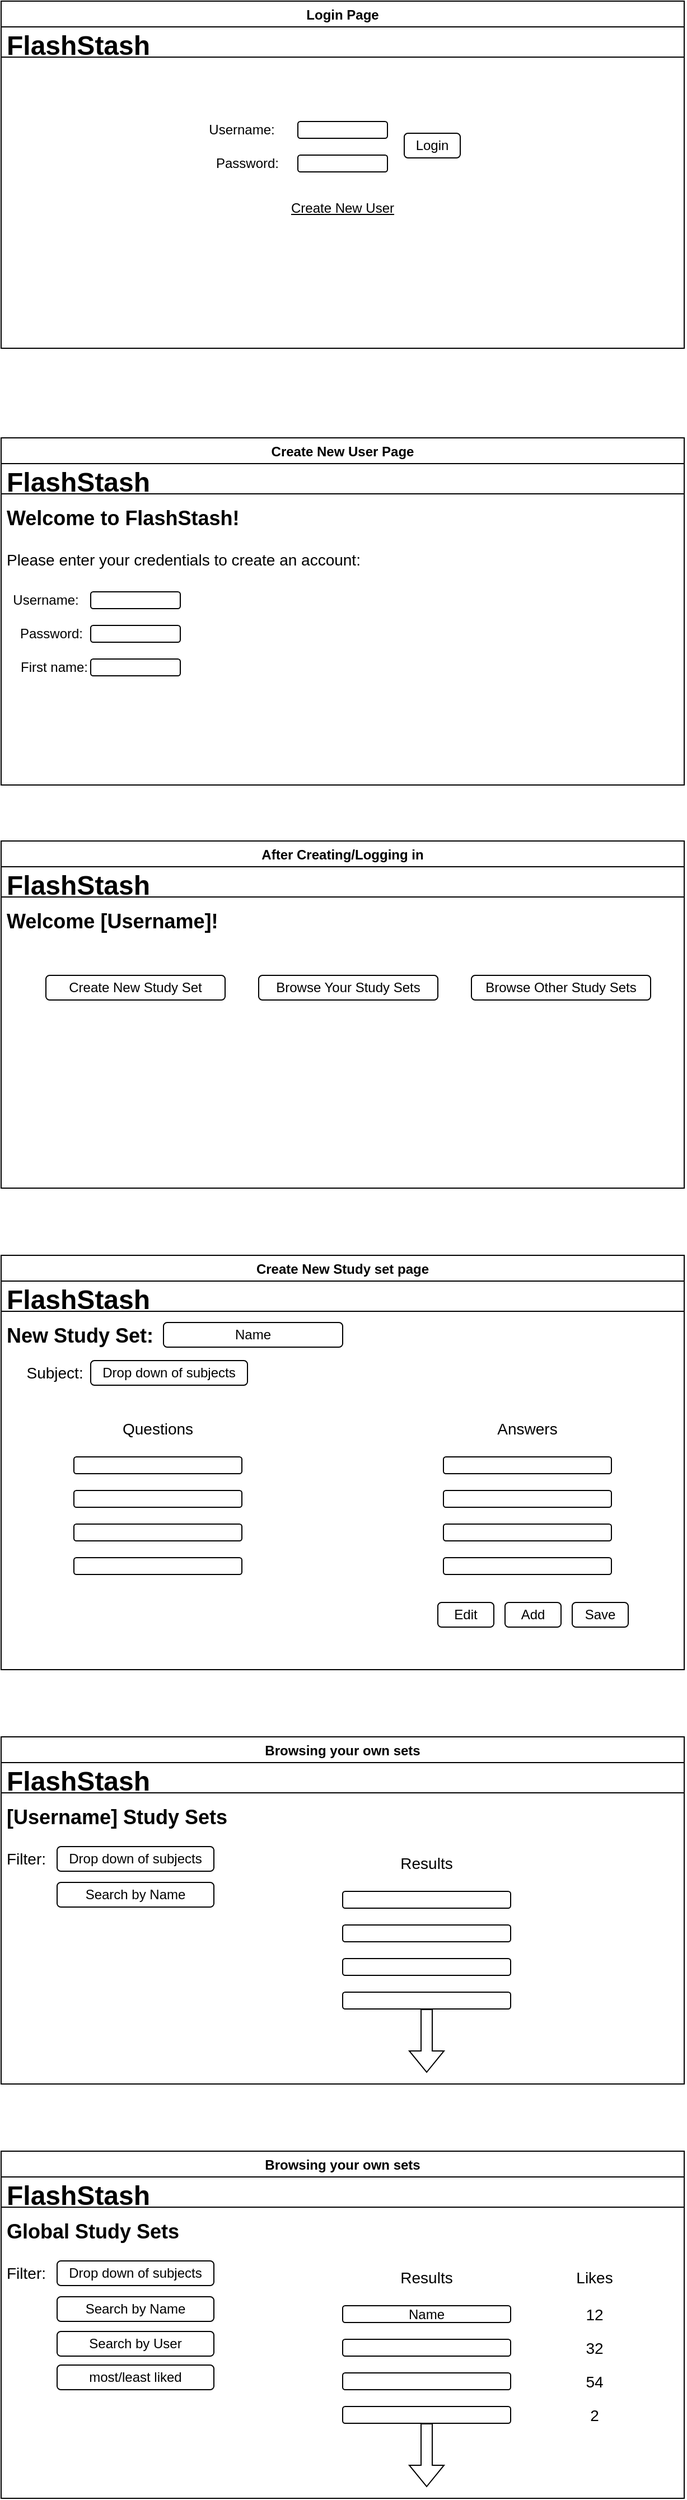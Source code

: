 <mxfile version="20.5.1" type="device"><diagram id="R2lEEEUBdFMjLlhIrx00" name="Page-1"><mxGraphModel dx="1242" dy="714" grid="1" gridSize="10" guides="1" tooltips="1" connect="1" arrows="1" fold="1" page="1" pageScale="1" pageWidth="850" pageHeight="1100" math="0" shadow="0" extFonts="Permanent Marker^https://fonts.googleapis.com/css?family=Permanent+Marker"><root><mxCell id="0"/><mxCell id="1" parent="0"/><mxCell id="w8JnbPmM50yeXTB48bpd-1" value="Login Page" style="swimlane;" vertex="1" parent="1"><mxGeometry x="120" y="30" width="610" height="310" as="geometry"/></mxCell><mxCell id="w8JnbPmM50yeXTB48bpd-2" value="&lt;h1&gt;FlashStash&lt;/h1&gt;" style="text;html=1;strokeColor=none;fillColor=none;spacing=5;spacingTop=-20;whiteSpace=wrap;overflow=hidden;rounded=0;" vertex="1" parent="w8JnbPmM50yeXTB48bpd-1"><mxGeometry y="20" width="190" height="120" as="geometry"/></mxCell><mxCell id="w8JnbPmM50yeXTB48bpd-4" value="Username:" style="text;html=1;strokeColor=none;fillColor=none;align=center;verticalAlign=middle;whiteSpace=wrap;rounded=0;" vertex="1" parent="w8JnbPmM50yeXTB48bpd-1"><mxGeometry x="175" y="100" width="80" height="30" as="geometry"/></mxCell><mxCell id="w8JnbPmM50yeXTB48bpd-5" value="" style="rounded=1;whiteSpace=wrap;html=1;rotation=-180;" vertex="1" parent="w8JnbPmM50yeXTB48bpd-1"><mxGeometry x="265" y="107.5" width="80" height="15" as="geometry"/></mxCell><mxCell id="w8JnbPmM50yeXTB48bpd-6" value="" style="rounded=1;whiteSpace=wrap;html=1;rotation=-180;" vertex="1" parent="w8JnbPmM50yeXTB48bpd-1"><mxGeometry x="265" y="137.5" width="80" height="15" as="geometry"/></mxCell><mxCell id="w8JnbPmM50yeXTB48bpd-7" value="Password:" style="text;html=1;strokeColor=none;fillColor=none;align=center;verticalAlign=middle;whiteSpace=wrap;rounded=0;" vertex="1" parent="w8JnbPmM50yeXTB48bpd-1"><mxGeometry x="190" y="130" width="60" height="30" as="geometry"/></mxCell><mxCell id="w8JnbPmM50yeXTB48bpd-8" value="&lt;u&gt;Create New User&lt;/u&gt;" style="text;html=1;strokeColor=none;fillColor=none;align=center;verticalAlign=middle;whiteSpace=wrap;rounded=0;" vertex="1" parent="w8JnbPmM50yeXTB48bpd-1"><mxGeometry x="255" y="170" width="100" height="30" as="geometry"/></mxCell><mxCell id="w8JnbPmM50yeXTB48bpd-10" value="Login" style="rounded=1;whiteSpace=wrap;html=1;" vertex="1" parent="w8JnbPmM50yeXTB48bpd-1"><mxGeometry x="360" y="118" width="50" height="22" as="geometry"/></mxCell><mxCell id="w8JnbPmM50yeXTB48bpd-3" value="" style="endArrow=none;html=1;rounded=0;exitX=0;exitY=0.25;exitDx=0;exitDy=0;" edge="1" parent="1" source="w8JnbPmM50yeXTB48bpd-2"><mxGeometry width="50" height="50" relative="1" as="geometry"><mxPoint x="400" y="390" as="sourcePoint"/><mxPoint x="730" y="80" as="targetPoint"/></mxGeometry></mxCell><mxCell id="w8JnbPmM50yeXTB48bpd-13" value="Create New User Page" style="swimlane;" vertex="1" parent="1"><mxGeometry x="120" y="420" width="610" height="310" as="geometry"/></mxCell><mxCell id="w8JnbPmM50yeXTB48bpd-14" value="&lt;h1&gt;FlashStash&lt;/h1&gt;" style="text;html=1;strokeColor=none;fillColor=none;spacing=5;spacingTop=-20;whiteSpace=wrap;overflow=hidden;rounded=0;" vertex="1" parent="w8JnbPmM50yeXTB48bpd-13"><mxGeometry y="20" width="190" height="120" as="geometry"/></mxCell><mxCell id="w8JnbPmM50yeXTB48bpd-25" value="&lt;h1&gt;&lt;font style=&quot;font-size: 18px;&quot;&gt;Welcome to FlashStash!&lt;/font&gt;&lt;/h1&gt;&lt;div&gt;&lt;font style=&quot;font-size: 14px;&quot;&gt;Please enter your credentials to create an account:&lt;/font&gt;&lt;/div&gt;" style="text;html=1;strokeColor=none;fillColor=none;spacing=5;spacingTop=-20;whiteSpace=wrap;overflow=hidden;rounded=0;" vertex="1" parent="w8JnbPmM50yeXTB48bpd-13"><mxGeometry y="50" width="340" height="70" as="geometry"/></mxCell><mxCell id="w8JnbPmM50yeXTB48bpd-26" value="Username:" style="text;html=1;strokeColor=none;fillColor=none;align=center;verticalAlign=middle;whiteSpace=wrap;rounded=0;" vertex="1" parent="w8JnbPmM50yeXTB48bpd-13"><mxGeometry y="130" width="80" height="30" as="geometry"/></mxCell><mxCell id="w8JnbPmM50yeXTB48bpd-28" value="" style="rounded=1;whiteSpace=wrap;html=1;rotation=-180;" vertex="1" parent="w8JnbPmM50yeXTB48bpd-13"><mxGeometry x="80" y="167.5" width="80" height="15" as="geometry"/></mxCell><mxCell id="w8JnbPmM50yeXTB48bpd-29" value="Password:" style="text;html=1;strokeColor=none;fillColor=none;align=center;verticalAlign=middle;whiteSpace=wrap;rounded=0;" vertex="1" parent="w8JnbPmM50yeXTB48bpd-13"><mxGeometry x="15" y="160" width="60" height="30" as="geometry"/></mxCell><mxCell id="w8JnbPmM50yeXTB48bpd-31" value="" style="rounded=1;whiteSpace=wrap;html=1;rotation=-180;" vertex="1" parent="w8JnbPmM50yeXTB48bpd-13"><mxGeometry x="80" y="197.5" width="80" height="15" as="geometry"/></mxCell><mxCell id="w8JnbPmM50yeXTB48bpd-32" value="First name:" style="text;html=1;strokeColor=none;fillColor=none;align=center;verticalAlign=middle;whiteSpace=wrap;rounded=0;" vertex="1" parent="w8JnbPmM50yeXTB48bpd-13"><mxGeometry x="15" y="190" width="65" height="30" as="geometry"/></mxCell><mxCell id="w8JnbPmM50yeXTB48bpd-64" value="" style="rounded=1;whiteSpace=wrap;html=1;rotation=-180;" vertex="1" parent="w8JnbPmM50yeXTB48bpd-13"><mxGeometry x="80" y="137.5" width="80" height="15" as="geometry"/></mxCell><mxCell id="w8JnbPmM50yeXTB48bpd-21" value="" style="endArrow=none;html=1;rounded=0;exitX=0;exitY=0.25;exitDx=0;exitDy=0;" edge="1" parent="1" source="w8JnbPmM50yeXTB48bpd-14"><mxGeometry width="50" height="50" relative="1" as="geometry"><mxPoint x="400" y="780" as="sourcePoint"/><mxPoint x="730" y="470" as="targetPoint"/></mxGeometry></mxCell><mxCell id="w8JnbPmM50yeXTB48bpd-35" value="After Creating/Logging in" style="swimlane;" vertex="1" parent="1"><mxGeometry x="120" y="780" width="610" height="310" as="geometry"/></mxCell><mxCell id="w8JnbPmM50yeXTB48bpd-36" value="&lt;h1&gt;FlashStash&lt;/h1&gt;" style="text;html=1;strokeColor=none;fillColor=none;spacing=5;spacingTop=-20;whiteSpace=wrap;overflow=hidden;rounded=0;" vertex="1" parent="w8JnbPmM50yeXTB48bpd-35"><mxGeometry y="20" width="190" height="120" as="geometry"/></mxCell><mxCell id="w8JnbPmM50yeXTB48bpd-45" value="&lt;h1&gt;&lt;font style=&quot;font-size: 18px;&quot;&gt;Welcome [Username]!&lt;/font&gt;&lt;/h1&gt;" style="text;html=1;strokeColor=none;fillColor=none;spacing=5;spacingTop=-20;whiteSpace=wrap;overflow=hidden;rounded=0;" vertex="1" parent="w8JnbPmM50yeXTB48bpd-35"><mxGeometry y="50" width="340" height="70" as="geometry"/></mxCell><mxCell id="w8JnbPmM50yeXTB48bpd-46" value="Create New Study Set" style="rounded=1;whiteSpace=wrap;html=1;" vertex="1" parent="w8JnbPmM50yeXTB48bpd-35"><mxGeometry x="40" y="120" width="160" height="22" as="geometry"/></mxCell><mxCell id="w8JnbPmM50yeXTB48bpd-47" value="Browse Your Study Sets" style="rounded=1;whiteSpace=wrap;html=1;" vertex="1" parent="w8JnbPmM50yeXTB48bpd-35"><mxGeometry x="230" y="120" width="160" height="22" as="geometry"/></mxCell><mxCell id="w8JnbPmM50yeXTB48bpd-48" value="Browse Other Study Sets" style="rounded=1;whiteSpace=wrap;html=1;" vertex="1" parent="w8JnbPmM50yeXTB48bpd-35"><mxGeometry x="420" y="120" width="160" height="22" as="geometry"/></mxCell><mxCell id="w8JnbPmM50yeXTB48bpd-43" value="" style="endArrow=none;html=1;rounded=0;exitX=0;exitY=0.25;exitDx=0;exitDy=0;" edge="1" parent="1" source="w8JnbPmM50yeXTB48bpd-36"><mxGeometry width="50" height="50" relative="1" as="geometry"><mxPoint x="400" y="1140" as="sourcePoint"/><mxPoint x="730" y="830" as="targetPoint"/></mxGeometry></mxCell><mxCell id="w8JnbPmM50yeXTB48bpd-50" value="Create New Study set page" style="swimlane;" vertex="1" parent="1"><mxGeometry x="120" y="1150" width="610" height="370" as="geometry"/></mxCell><mxCell id="w8JnbPmM50yeXTB48bpd-51" value="&lt;h1&gt;FlashStash&lt;/h1&gt;" style="text;html=1;strokeColor=none;fillColor=none;spacing=5;spacingTop=-20;whiteSpace=wrap;overflow=hidden;rounded=0;" vertex="1" parent="w8JnbPmM50yeXTB48bpd-50"><mxGeometry y="20" width="190" height="120" as="geometry"/></mxCell><mxCell id="w8JnbPmM50yeXTB48bpd-52" value="&lt;h1&gt;&lt;span style=&quot;font-size: 18px;&quot;&gt;New Study Set:&amp;nbsp;&lt;/span&gt;&lt;/h1&gt;" style="text;html=1;strokeColor=none;fillColor=none;spacing=5;spacingTop=-20;whiteSpace=wrap;overflow=hidden;rounded=0;" vertex="1" parent="w8JnbPmM50yeXTB48bpd-50"><mxGeometry y="50" width="340" height="70" as="geometry"/></mxCell><mxCell id="w8JnbPmM50yeXTB48bpd-57" value="Name" style="rounded=1;whiteSpace=wrap;html=1;" vertex="1" parent="w8JnbPmM50yeXTB48bpd-50"><mxGeometry x="145" y="60" width="160" height="22" as="geometry"/></mxCell><mxCell id="w8JnbPmM50yeXTB48bpd-58" value="Subject:&amp;nbsp;" style="text;html=1;strokeColor=none;fillColor=none;align=center;verticalAlign=middle;whiteSpace=wrap;rounded=0;fontSize=14;" vertex="1" parent="w8JnbPmM50yeXTB48bpd-50"><mxGeometry x="20" y="90" width="60" height="30" as="geometry"/></mxCell><mxCell id="w8JnbPmM50yeXTB48bpd-30" value="Drop down of subjects" style="rounded=1;whiteSpace=wrap;html=1;" vertex="1" parent="w8JnbPmM50yeXTB48bpd-50"><mxGeometry x="80" y="94" width="140" height="22" as="geometry"/></mxCell><mxCell id="w8JnbPmM50yeXTB48bpd-60" value="Questions" style="text;html=1;strokeColor=none;fillColor=none;align=center;verticalAlign=middle;whiteSpace=wrap;rounded=0;fontSize=14;" vertex="1" parent="w8JnbPmM50yeXTB48bpd-50"><mxGeometry x="110" y="140" width="60" height="30" as="geometry"/></mxCell><mxCell id="w8JnbPmM50yeXTB48bpd-61" value="Answers" style="text;html=1;strokeColor=none;fillColor=none;align=center;verticalAlign=middle;whiteSpace=wrap;rounded=0;fontSize=14;" vertex="1" parent="w8JnbPmM50yeXTB48bpd-50"><mxGeometry x="440" y="140" width="60" height="30" as="geometry"/></mxCell><mxCell id="w8JnbPmM50yeXTB48bpd-27" value="" style="rounded=1;whiteSpace=wrap;html=1;rotation=-180;" vertex="1" parent="w8JnbPmM50yeXTB48bpd-50"><mxGeometry x="65" y="180" width="150" height="15" as="geometry"/></mxCell><mxCell id="w8JnbPmM50yeXTB48bpd-65" value="" style="rounded=1;whiteSpace=wrap;html=1;rotation=-180;" vertex="1" parent="w8JnbPmM50yeXTB48bpd-50"><mxGeometry x="395" y="180" width="150" height="15" as="geometry"/></mxCell><mxCell id="w8JnbPmM50yeXTB48bpd-66" value="" style="rounded=1;whiteSpace=wrap;html=1;rotation=-180;" vertex="1" parent="w8JnbPmM50yeXTB48bpd-50"><mxGeometry x="65" y="210" width="150" height="15" as="geometry"/></mxCell><mxCell id="w8JnbPmM50yeXTB48bpd-67" value="" style="rounded=1;whiteSpace=wrap;html=1;rotation=-180;" vertex="1" parent="w8JnbPmM50yeXTB48bpd-50"><mxGeometry x="395" y="210" width="150" height="15" as="geometry"/></mxCell><mxCell id="w8JnbPmM50yeXTB48bpd-68" value="" style="rounded=1;whiteSpace=wrap;html=1;rotation=-180;" vertex="1" parent="w8JnbPmM50yeXTB48bpd-50"><mxGeometry x="65" y="240" width="150" height="15" as="geometry"/></mxCell><mxCell id="w8JnbPmM50yeXTB48bpd-69" value="" style="rounded=1;whiteSpace=wrap;html=1;rotation=-180;" vertex="1" parent="w8JnbPmM50yeXTB48bpd-50"><mxGeometry x="395" y="240" width="150" height="15" as="geometry"/></mxCell><mxCell id="w8JnbPmM50yeXTB48bpd-70" value="" style="rounded=1;whiteSpace=wrap;html=1;rotation=-180;" vertex="1" parent="w8JnbPmM50yeXTB48bpd-50"><mxGeometry x="65" y="270" width="150" height="15" as="geometry"/></mxCell><mxCell id="w8JnbPmM50yeXTB48bpd-71" value="" style="rounded=1;whiteSpace=wrap;html=1;rotation=-180;" vertex="1" parent="w8JnbPmM50yeXTB48bpd-50"><mxGeometry x="395" y="270" width="150" height="15" as="geometry"/></mxCell><mxCell id="w8JnbPmM50yeXTB48bpd-72" value="Save" style="rounded=1;whiteSpace=wrap;html=1;" vertex="1" parent="w8JnbPmM50yeXTB48bpd-50"><mxGeometry x="510" y="310" width="50" height="22" as="geometry"/></mxCell><mxCell id="w8JnbPmM50yeXTB48bpd-74" value="Add" style="rounded=1;whiteSpace=wrap;html=1;" vertex="1" parent="w8JnbPmM50yeXTB48bpd-50"><mxGeometry x="450" y="310" width="50" height="22" as="geometry"/></mxCell><mxCell id="w8JnbPmM50yeXTB48bpd-76" value="Edit" style="rounded=1;whiteSpace=wrap;html=1;" vertex="1" parent="w8JnbPmM50yeXTB48bpd-50"><mxGeometry x="390" y="310" width="50" height="22" as="geometry"/></mxCell><mxCell id="w8JnbPmM50yeXTB48bpd-56" value="" style="endArrow=none;html=1;rounded=0;exitX=0;exitY=0.25;exitDx=0;exitDy=0;" edge="1" parent="1" source="w8JnbPmM50yeXTB48bpd-51"><mxGeometry width="50" height="50" relative="1" as="geometry"><mxPoint x="400" y="1510" as="sourcePoint"/><mxPoint x="730" y="1200" as="targetPoint"/></mxGeometry></mxCell><mxCell id="w8JnbPmM50yeXTB48bpd-77" value="Browsing your own sets" style="swimlane;" vertex="1" parent="1"><mxGeometry x="120" y="1580" width="610" height="310" as="geometry"/></mxCell><mxCell id="w8JnbPmM50yeXTB48bpd-78" value="&lt;h1&gt;FlashStash&lt;/h1&gt;" style="text;html=1;strokeColor=none;fillColor=none;spacing=5;spacingTop=-20;whiteSpace=wrap;overflow=hidden;rounded=0;" vertex="1" parent="w8JnbPmM50yeXTB48bpd-77"><mxGeometry y="20" width="190" height="120" as="geometry"/></mxCell><mxCell id="w8JnbPmM50yeXTB48bpd-79" value="&lt;h1&gt;&lt;font style=&quot;font-size: 18px;&quot;&gt;[Username] Study Sets&lt;/font&gt;&lt;/h1&gt;&lt;div&gt;&lt;font style=&quot;font-size: 14px;&quot;&gt;Filter:&lt;/font&gt;&lt;/div&gt;" style="text;html=1;strokeColor=none;fillColor=none;spacing=5;spacingTop=-20;whiteSpace=wrap;overflow=hidden;rounded=0;" vertex="1" parent="w8JnbPmM50yeXTB48bpd-77"><mxGeometry y="50" width="340" height="70" as="geometry"/></mxCell><mxCell id="w8JnbPmM50yeXTB48bpd-84" value="Drop down of subjects" style="rounded=1;whiteSpace=wrap;html=1;" vertex="1" parent="w8JnbPmM50yeXTB48bpd-77"><mxGeometry x="50" y="98" width="140" height="22" as="geometry"/></mxCell><mxCell id="w8JnbPmM50yeXTB48bpd-85" value="Search by Name" style="rounded=1;whiteSpace=wrap;html=1;" vertex="1" parent="w8JnbPmM50yeXTB48bpd-77"><mxGeometry x="50" y="130" width="140" height="22" as="geometry"/></mxCell><mxCell id="w8JnbPmM50yeXTB48bpd-86" value="Results" style="text;html=1;strokeColor=none;fillColor=none;align=center;verticalAlign=middle;whiteSpace=wrap;rounded=0;fontSize=14;" vertex="1" parent="w8JnbPmM50yeXTB48bpd-77"><mxGeometry x="350" y="98" width="60" height="30" as="geometry"/></mxCell><mxCell id="w8JnbPmM50yeXTB48bpd-87" value="" style="rounded=1;whiteSpace=wrap;html=1;rotation=-180;" vertex="1" parent="w8JnbPmM50yeXTB48bpd-77"><mxGeometry x="305" y="138" width="150" height="15" as="geometry"/></mxCell><mxCell id="w8JnbPmM50yeXTB48bpd-88" value="" style="rounded=1;whiteSpace=wrap;html=1;rotation=-180;" vertex="1" parent="w8JnbPmM50yeXTB48bpd-77"><mxGeometry x="305" y="168" width="150" height="15" as="geometry"/></mxCell><mxCell id="w8JnbPmM50yeXTB48bpd-89" value="" style="rounded=1;whiteSpace=wrap;html=1;rotation=-180;" vertex="1" parent="w8JnbPmM50yeXTB48bpd-77"><mxGeometry x="305" y="198" width="150" height="15" as="geometry"/></mxCell><mxCell id="w8JnbPmM50yeXTB48bpd-90" value="" style="rounded=1;whiteSpace=wrap;html=1;rotation=-180;" vertex="1" parent="w8JnbPmM50yeXTB48bpd-77"><mxGeometry x="305" y="228" width="150" height="15" as="geometry"/></mxCell><mxCell id="w8JnbPmM50yeXTB48bpd-91" value="" style="shape=flexArrow;endArrow=classic;html=1;rounded=0;fontSize=14;exitX=0.5;exitY=0;exitDx=0;exitDy=0;" edge="1" parent="w8JnbPmM50yeXTB48bpd-77" source="w8JnbPmM50yeXTB48bpd-90"><mxGeometry width="50" height="50" relative="1" as="geometry"><mxPoint x="360" y="290" as="sourcePoint"/><mxPoint x="380" y="300" as="targetPoint"/></mxGeometry></mxCell><mxCell id="w8JnbPmM50yeXTB48bpd-83" value="" style="endArrow=none;html=1;rounded=0;exitX=0;exitY=0.25;exitDx=0;exitDy=0;" edge="1" parent="1" source="w8JnbPmM50yeXTB48bpd-78"><mxGeometry width="50" height="50" relative="1" as="geometry"><mxPoint x="400" y="1940" as="sourcePoint"/><mxPoint x="730" y="1630" as="targetPoint"/></mxGeometry></mxCell><mxCell id="w8JnbPmM50yeXTB48bpd-92" value="Browsing your own sets" style="swimlane;" vertex="1" parent="1"><mxGeometry x="120" y="1950" width="610" height="310" as="geometry"/></mxCell><mxCell id="w8JnbPmM50yeXTB48bpd-93" value="&lt;h1&gt;FlashStash&lt;/h1&gt;" style="text;html=1;strokeColor=none;fillColor=none;spacing=5;spacingTop=-20;whiteSpace=wrap;overflow=hidden;rounded=0;" vertex="1" parent="w8JnbPmM50yeXTB48bpd-92"><mxGeometry y="20" width="190" height="120" as="geometry"/></mxCell><mxCell id="w8JnbPmM50yeXTB48bpd-94" value="&lt;h1&gt;&lt;font style=&quot;font-size: 18px;&quot;&gt;Global Study Sets&lt;/font&gt;&lt;/h1&gt;&lt;div&gt;&lt;font style=&quot;font-size: 14px;&quot;&gt;Filter:&lt;/font&gt;&lt;/div&gt;" style="text;html=1;strokeColor=none;fillColor=none;spacing=5;spacingTop=-20;whiteSpace=wrap;overflow=hidden;rounded=0;" vertex="1" parent="w8JnbPmM50yeXTB48bpd-92"><mxGeometry y="50" width="340" height="70" as="geometry"/></mxCell><mxCell id="w8JnbPmM50yeXTB48bpd-95" value="Drop down of subjects" style="rounded=1;whiteSpace=wrap;html=1;" vertex="1" parent="w8JnbPmM50yeXTB48bpd-92"><mxGeometry x="50" y="98" width="140" height="22" as="geometry"/></mxCell><mxCell id="w8JnbPmM50yeXTB48bpd-96" value="Search by Name" style="rounded=1;whiteSpace=wrap;html=1;" vertex="1" parent="w8JnbPmM50yeXTB48bpd-92"><mxGeometry x="50" y="130" width="140" height="22" as="geometry"/></mxCell><mxCell id="w8JnbPmM50yeXTB48bpd-97" value="Results" style="text;html=1;strokeColor=none;fillColor=none;align=center;verticalAlign=middle;whiteSpace=wrap;rounded=0;fontSize=14;" vertex="1" parent="w8JnbPmM50yeXTB48bpd-92"><mxGeometry x="350" y="98" width="60" height="30" as="geometry"/></mxCell><mxCell id="w8JnbPmM50yeXTB48bpd-98" value="Name" style="rounded=1;whiteSpace=wrap;html=1;rotation=0;" vertex="1" parent="w8JnbPmM50yeXTB48bpd-92"><mxGeometry x="305" y="138" width="150" height="15" as="geometry"/></mxCell><mxCell id="w8JnbPmM50yeXTB48bpd-99" value="" style="rounded=1;whiteSpace=wrap;html=1;rotation=-180;" vertex="1" parent="w8JnbPmM50yeXTB48bpd-92"><mxGeometry x="305" y="168" width="150" height="15" as="geometry"/></mxCell><mxCell id="w8JnbPmM50yeXTB48bpd-100" value="" style="rounded=1;whiteSpace=wrap;html=1;rotation=-180;" vertex="1" parent="w8JnbPmM50yeXTB48bpd-92"><mxGeometry x="305" y="198" width="150" height="15" as="geometry"/></mxCell><mxCell id="w8JnbPmM50yeXTB48bpd-101" value="" style="rounded=1;whiteSpace=wrap;html=1;rotation=-180;" vertex="1" parent="w8JnbPmM50yeXTB48bpd-92"><mxGeometry x="305" y="228" width="150" height="15" as="geometry"/></mxCell><mxCell id="w8JnbPmM50yeXTB48bpd-102" value="" style="shape=flexArrow;endArrow=classic;html=1;rounded=0;fontSize=14;exitX=0.5;exitY=0;exitDx=0;exitDy=0;" edge="1" parent="w8JnbPmM50yeXTB48bpd-92" source="w8JnbPmM50yeXTB48bpd-101"><mxGeometry width="50" height="50" relative="1" as="geometry"><mxPoint x="360" y="290" as="sourcePoint"/><mxPoint x="380" y="300" as="targetPoint"/></mxGeometry></mxCell><mxCell id="w8JnbPmM50yeXTB48bpd-104" value="Search by User" style="rounded=1;whiteSpace=wrap;html=1;" vertex="1" parent="w8JnbPmM50yeXTB48bpd-92"><mxGeometry x="50" y="161" width="140" height="22" as="geometry"/></mxCell><mxCell id="w8JnbPmM50yeXTB48bpd-105" value="most/least liked" style="rounded=1;whiteSpace=wrap;html=1;" vertex="1" parent="w8JnbPmM50yeXTB48bpd-92"><mxGeometry x="50" y="191" width="140" height="22" as="geometry"/></mxCell><mxCell id="w8JnbPmM50yeXTB48bpd-107" value="Likes" style="text;html=1;strokeColor=none;fillColor=none;align=center;verticalAlign=middle;whiteSpace=wrap;rounded=0;fontSize=14;" vertex="1" parent="w8JnbPmM50yeXTB48bpd-92"><mxGeometry x="500" y="98" width="60" height="30" as="geometry"/></mxCell><mxCell id="w8JnbPmM50yeXTB48bpd-109" value="12" style="text;html=1;strokeColor=none;fillColor=none;align=center;verticalAlign=middle;whiteSpace=wrap;rounded=0;fontSize=14;" vertex="1" parent="w8JnbPmM50yeXTB48bpd-92"><mxGeometry x="520" y="136" width="20" height="19" as="geometry"/></mxCell><mxCell id="w8JnbPmM50yeXTB48bpd-110" value="32" style="text;html=1;strokeColor=none;fillColor=none;align=center;verticalAlign=middle;whiteSpace=wrap;rounded=0;fontSize=14;" vertex="1" parent="w8JnbPmM50yeXTB48bpd-92"><mxGeometry x="520" y="166" width="20" height="19" as="geometry"/></mxCell><mxCell id="w8JnbPmM50yeXTB48bpd-111" value="54" style="text;html=1;strokeColor=none;fillColor=none;align=center;verticalAlign=middle;whiteSpace=wrap;rounded=0;fontSize=14;" vertex="1" parent="w8JnbPmM50yeXTB48bpd-92"><mxGeometry x="520" y="196" width="20" height="19" as="geometry"/></mxCell><mxCell id="w8JnbPmM50yeXTB48bpd-112" value="2" style="text;html=1;strokeColor=none;fillColor=none;align=center;verticalAlign=middle;whiteSpace=wrap;rounded=0;fontSize=14;" vertex="1" parent="w8JnbPmM50yeXTB48bpd-92"><mxGeometry x="520" y="226" width="20" height="19" as="geometry"/></mxCell><mxCell id="w8JnbPmM50yeXTB48bpd-103" value="" style="endArrow=none;html=1;rounded=0;exitX=0;exitY=0.25;exitDx=0;exitDy=0;" edge="1" parent="1" source="w8JnbPmM50yeXTB48bpd-93"><mxGeometry width="50" height="50" relative="1" as="geometry"><mxPoint x="400" y="2310" as="sourcePoint"/><mxPoint x="730" y="2000" as="targetPoint"/></mxGeometry></mxCell></root></mxGraphModel></diagram></mxfile>